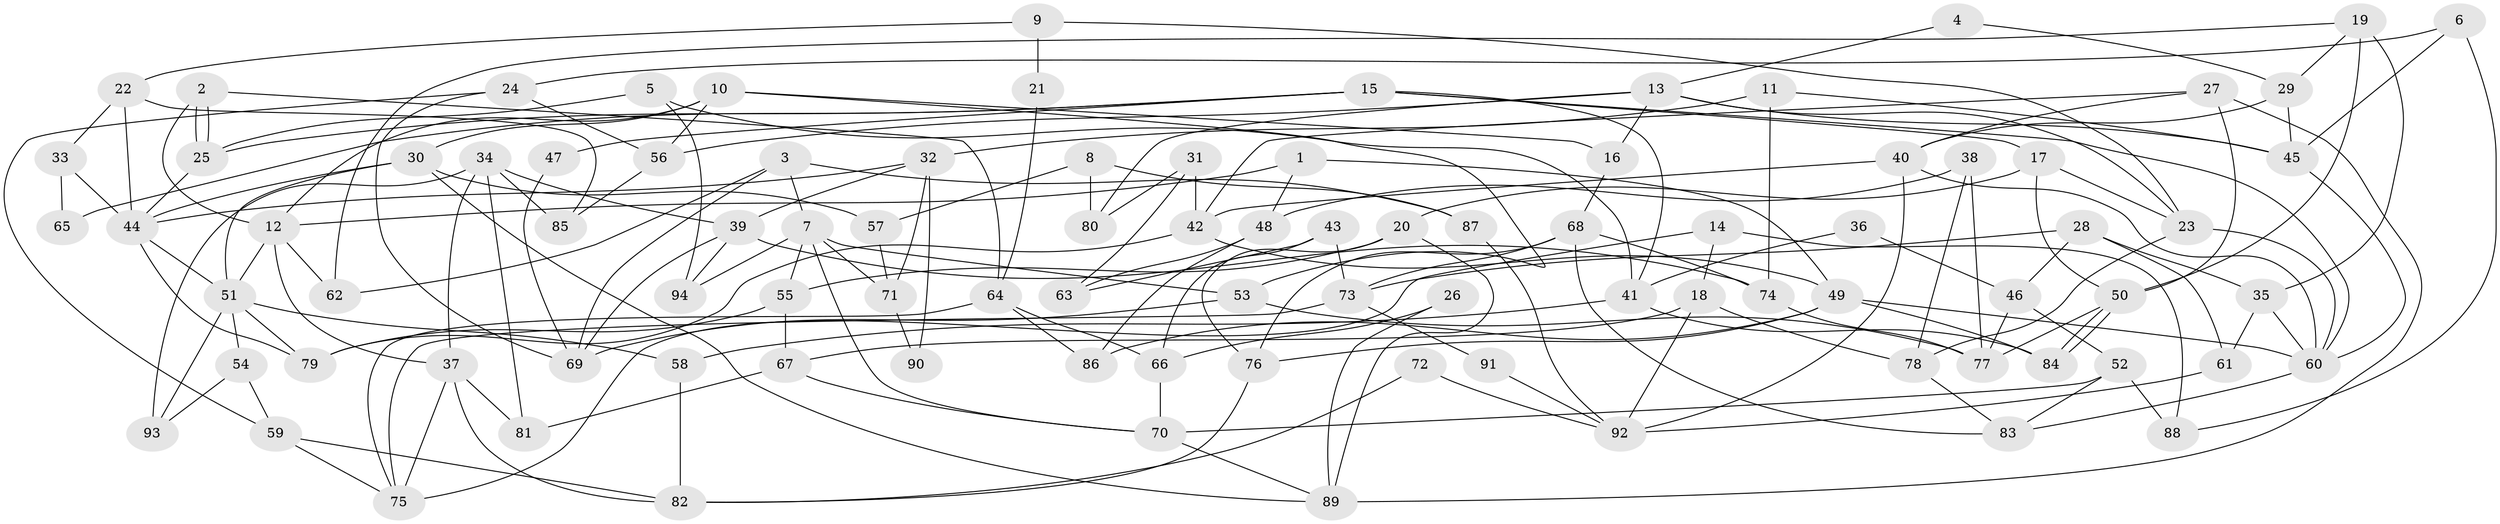 // coarse degree distribution, {3: 0.20689655172413793, 8: 0.06896551724137931, 5: 0.15517241379310345, 6: 0.1724137931034483, 7: 0.1724137931034483, 4: 0.08620689655172414, 2: 0.10344827586206896, 9: 0.017241379310344827, 10: 0.017241379310344827}
// Generated by graph-tools (version 1.1) at 2025/42/03/06/25 10:42:00]
// undirected, 94 vertices, 188 edges
graph export_dot {
graph [start="1"]
  node [color=gray90,style=filled];
  1;
  2;
  3;
  4;
  5;
  6;
  7;
  8;
  9;
  10;
  11;
  12;
  13;
  14;
  15;
  16;
  17;
  18;
  19;
  20;
  21;
  22;
  23;
  24;
  25;
  26;
  27;
  28;
  29;
  30;
  31;
  32;
  33;
  34;
  35;
  36;
  37;
  38;
  39;
  40;
  41;
  42;
  43;
  44;
  45;
  46;
  47;
  48;
  49;
  50;
  51;
  52;
  53;
  54;
  55;
  56;
  57;
  58;
  59;
  60;
  61;
  62;
  63;
  64;
  65;
  66;
  67;
  68;
  69;
  70;
  71;
  72;
  73;
  74;
  75;
  76;
  77;
  78;
  79;
  80;
  81;
  82;
  83;
  84;
  85;
  86;
  87;
  88;
  89;
  90;
  91;
  92;
  93;
  94;
  1 -- 49;
  1 -- 12;
  1 -- 48;
  2 -- 25;
  2 -- 25;
  2 -- 12;
  2 -- 64;
  3 -- 7;
  3 -- 62;
  3 -- 69;
  3 -- 87;
  4 -- 29;
  4 -- 13;
  5 -- 25;
  5 -- 41;
  5 -- 94;
  6 -- 45;
  6 -- 88;
  6 -- 24;
  7 -- 53;
  7 -- 94;
  7 -- 55;
  7 -- 70;
  7 -- 71;
  8 -- 87;
  8 -- 80;
  8 -- 57;
  9 -- 23;
  9 -- 22;
  9 -- 21;
  10 -- 12;
  10 -- 56;
  10 -- 16;
  10 -- 30;
  10 -- 53;
  11 -- 74;
  11 -- 45;
  11 -- 32;
  12 -- 37;
  12 -- 51;
  12 -- 62;
  13 -- 23;
  13 -- 45;
  13 -- 16;
  13 -- 56;
  13 -- 80;
  14 -- 18;
  14 -- 75;
  14 -- 88;
  15 -- 41;
  15 -- 25;
  15 -- 17;
  15 -- 47;
  15 -- 60;
  15 -- 65;
  16 -- 68;
  17 -- 50;
  17 -- 20;
  17 -- 23;
  18 -- 78;
  18 -- 67;
  18 -- 92;
  19 -- 50;
  19 -- 35;
  19 -- 29;
  19 -- 62;
  20 -- 89;
  20 -- 55;
  20 -- 76;
  21 -- 64;
  22 -- 44;
  22 -- 85;
  22 -- 33;
  23 -- 60;
  23 -- 78;
  24 -- 59;
  24 -- 56;
  24 -- 69;
  25 -- 44;
  26 -- 66;
  26 -- 89;
  27 -- 50;
  27 -- 42;
  27 -- 40;
  27 -- 89;
  28 -- 35;
  28 -- 46;
  28 -- 61;
  28 -- 73;
  29 -- 40;
  29 -- 45;
  30 -- 57;
  30 -- 44;
  30 -- 51;
  30 -- 89;
  31 -- 63;
  31 -- 42;
  31 -- 80;
  32 -- 44;
  32 -- 39;
  32 -- 71;
  32 -- 90;
  33 -- 44;
  33 -- 65;
  34 -- 37;
  34 -- 39;
  34 -- 81;
  34 -- 85;
  34 -- 93;
  35 -- 60;
  35 -- 61;
  36 -- 41;
  36 -- 46;
  37 -- 81;
  37 -- 82;
  37 -- 75;
  38 -- 77;
  38 -- 48;
  38 -- 78;
  39 -- 69;
  39 -- 74;
  39 -- 94;
  40 -- 42;
  40 -- 60;
  40 -- 92;
  41 -- 84;
  41 -- 58;
  42 -- 79;
  42 -- 49;
  43 -- 73;
  43 -- 66;
  43 -- 63;
  44 -- 79;
  44 -- 51;
  45 -- 60;
  46 -- 52;
  46 -- 77;
  47 -- 69;
  48 -- 86;
  48 -- 63;
  49 -- 60;
  49 -- 76;
  49 -- 84;
  49 -- 86;
  50 -- 77;
  50 -- 84;
  50 -- 84;
  51 -- 54;
  51 -- 58;
  51 -- 79;
  51 -- 93;
  52 -- 83;
  52 -- 70;
  52 -- 88;
  53 -- 69;
  53 -- 77;
  54 -- 93;
  54 -- 59;
  55 -- 67;
  55 -- 79;
  56 -- 85;
  57 -- 71;
  58 -- 82;
  59 -- 75;
  59 -- 82;
  60 -- 83;
  61 -- 92;
  64 -- 75;
  64 -- 66;
  64 -- 86;
  66 -- 70;
  67 -- 70;
  67 -- 81;
  68 -- 83;
  68 -- 73;
  68 -- 74;
  68 -- 76;
  70 -- 89;
  71 -- 90;
  72 -- 92;
  72 -- 82;
  73 -- 75;
  73 -- 91;
  74 -- 77;
  76 -- 82;
  78 -- 83;
  87 -- 92;
  91 -- 92;
}
